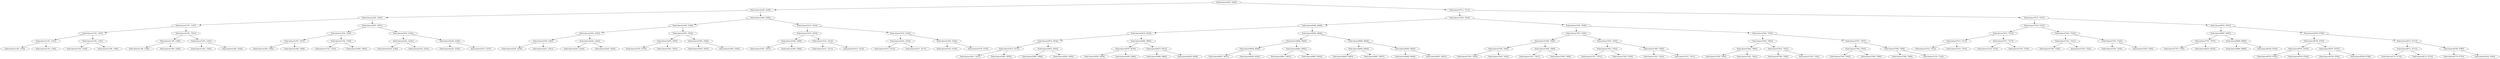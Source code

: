 digraph G{
501850067 [label="Node{data=[3445, 3445]}"]
501850067 -> 38822892
38822892 [label="Node{data=[2238, 2238]}"]
38822892 -> 268989977
268989977 [label="Node{data=[1205, 1205]}"]
268989977 -> 465013097
465013097 [label="Node{data=[1197, 1197]}"]
465013097 -> 1248955083
1248955083 [label="Node{data=[1193, 1193]}"]
1248955083 -> 1262473066
1262473066 [label="Node{data=[1191, 1191]}"]
1262473066 -> 416596138
416596138 [label="Node{data=[1190, 1190]}"]
1262473066 -> 1058012696
1058012696 [label="Node{data=[1192, 1192]}"]
1248955083 -> 2045644000
2045644000 [label="Node{data=[1195, 1195]}"]
2045644000 -> 1277151272
1277151272 [label="Node{data=[1194, 1194]}"]
2045644000 -> 1919975569
1919975569 [label="Node{data=[1196, 1196]}"]
465013097 -> 852451321
852451321 [label="Node{data=[1201, 1201]}"]
852451321 -> 1003473996
1003473996 [label="Node{data=[1199, 1199]}"]
1003473996 -> 153296277
153296277 [label="Node{data=[1198, 1198]}"]
1003473996 -> 2132897832
2132897832 [label="Node{data=[1200, 1200]}"]
852451321 -> 937019554
937019554 [label="Node{data=[1203, 1203]}"]
937019554 -> 1915867065
1915867065 [label="Node{data=[1202, 1202]}"]
937019554 -> 1668266975
1668266975 [label="Node{data=[1204, 1204]}"]
268989977 -> 389756842
389756842 [label="Node{data=[1897, 1897]}"]
389756842 -> 1851683127
1851683127 [label="Node{data=[1236, 1236]}"]
1851683127 -> 317597506
317597506 [label="Node{data=[1207, 1207]}"]
317597506 -> 214030211
214030211 [label="Node{data=[1206, 1206]}"]
317597506 -> 1116284886
1116284886 [label="Node{data=[1208, 1208]}"]
1851683127 -> 1598239097
1598239097 [label="Node{data=[1744, 1744]}"]
1598239097 -> 1022679524
1022679524 [label="Node{data=[1722, 1722]}"]
1598239097 -> 1040935990
1040935990 [label="Node{data=[1895, 1895]}"]
389756842 -> 901209014
901209014 [label="Node{data=[2234, 2234]}"]
901209014 -> 1933147264
1933147264 [label="Node{data=[2232, 2232]}"]
1933147264 -> 1771610362
1771610362 [label="Node{data=[2146, 2146]}"]
1933147264 -> 202840867
202840867 [label="Node{data=[2233, 2233]}"]
901209014 -> 57838588
57838588 [label="Node{data=[2236, 2236]}"]
57838588 -> 999766638
999766638 [label="Node{data=[2235, 2235]}"]
57838588 -> 396673686
396673686 [label="Node{data=[2237, 2237]}"]
38822892 -> 593366338
593366338 [label="Node{data=[3306, 3306]}"]
593366338 -> 878989246
878989246 [label="Node{data=[3108, 3108]}"]
878989246 -> 908216086
908216086 [label="Node{data=[2242, 2242]}"]
908216086 -> 128156470
128156470 [label="Node{data=[2240, 2240]}"]
128156470 -> 1413786269
1413786269 [label="Node{data=[2239, 2239]}"]
128156470 -> 1112217108
1112217108 [label="Node{data=[2241, 2241]}"]
908216086 -> 1719002044
1719002044 [label="Node{data=[2244, 2244]}"]
1719002044 -> 2111075959
2111075959 [label="Node{data=[2243, 2243]}"]
1719002044 -> 204815122
204815122 [label="Node{data=[2245, 2245]}"]
878989246 -> 374634294
374634294 [label="Node{data=[3302, 3302]}"]
374634294 -> 1601506883
1601506883 [label="Node{data=[3300, 3300]}"]
1601506883 -> 21806100
21806100 [label="Node{data=[3279, 3279]}"]
1601506883 -> 604301956
604301956 [label="Node{data=[3301, 3301]}"]
374634294 -> 299681013
299681013 [label="Node{data=[3304, 3304]}"]
299681013 -> 1722603419
1722603419 [label="Node{data=[3303, 3303]}"]
299681013 -> 48524102
48524102 [label="Node{data=[3305, 3305]}"]
593366338 -> 28827988
28827988 [label="Node{data=[3314, 3314]}"]
28827988 -> 1991993083
1991993083 [label="Node{data=[3310, 3310]}"]
1991993083 -> 1990948792
1990948792 [label="Node{data=[3308, 3308]}"]
1990948792 -> 1471454320
1471454320 [label="Node{data=[3307, 3307]}"]
1990948792 -> 1765243539
1765243539 [label="Node{data=[3309, 3309]}"]
1991993083 -> 1142314480
1142314480 [label="Node{data=[3312, 3312]}"]
1142314480 -> 1764621437
1764621437 [label="Node{data=[3311, 3311]}"]
1142314480 -> 436845108
436845108 [label="Node{data=[3313, 3313]}"]
28827988 -> 1220065284
1220065284 [label="Node{data=[3318, 3318]}"]
1220065284 -> 1056431414
1056431414 [label="Node{data=[3316, 3316]}"]
1056431414 -> 943657089
943657089 [label="Node{data=[3315, 3315]}"]
1056431414 -> 1873855912
1873855912 [label="Node{data=[3317, 3317]}"]
1220065284 -> 1648703682
1648703682 [label="Node{data=[3320, 3320]}"]
1648703682 -> 1650149329
1650149329 [label="Node{data=[3319, 3319]}"]
1648703682 -> 580970499
580970499 [label="Node{data=[3379, 3379]}"]
501850067 -> 1263858810
1263858810 [label="Node{data=[7511, 7511]}"]
1263858810 -> 10245882
10245882 [label="Node{data=[7442, 7442]}"]
10245882 -> 943848695
943848695 [label="Node{data=[6448, 6448]}"]
943848695 -> 495254284
495254284 [label="Node{data=[4618, 4618]}"]
495254284 -> 1906260962
1906260962 [label="Node{data=[3874, 3874]}"]
1906260962 -> 324442285
324442285 [label="Node{data=[3573, 3573]}"]
324442285 -> 608659572
608659572 [label="Node{data=[3451, 3451]}"]
324442285 -> 513911659
513911659 [label="Node{data=[3859, 3859]}"]
1906260962 -> 376034166
376034166 [label="Node{data=[4055, 4055]}"]
376034166 -> 836612838
836612838 [label="Node{data=[3909, 3909]}"]
376034166 -> 784758881
784758881 [label="Node{data=[4592, 4592]}"]
495254284 -> 1034908705
1034908705 [label="Node{data=[5800, 5800]}"]
1034908705 -> 1694888577
1694888577 [label="Node{data=[5676, 5676]}"]
1694888577 -> 965944901
965944901 [label="Node{data=[5059, 5059]}"]
1694888577 -> 613110886
613110886 [label="Node{data=[5699, 5699]}"]
1034908705 -> 1648566954
1648566954 [label="Node{data=[6072, 6072]}"]
1648566954 -> 672683417
672683417 [label="Node{data=[5884, 5884]}"]
1648566954 -> 135921617
135921617 [label="Node{data=[6428, 6428]}"]
943848695 -> 1984930512
1984930512 [label="Node{data=[6844, 6844]}"]
1984930512 -> 232954049
232954049 [label="Node{data=[6840, 6840]}"]
232954049 -> 1740419193
1740419193 [label="Node{data=[6838, 6838]}"]
1740419193 -> 538721320
538721320 [label="Node{data=[6837, 6837]}"]
1740419193 -> 734942169
734942169 [label="Node{data=[6839, 6839]}"]
232954049 -> 854844145
854844145 [label="Node{data=[6842, 6842]}"]
854844145 -> 818848686
818848686 [label="Node{data=[6841, 6841]}"]
854844145 -> 1903305955
1903305955 [label="Node{data=[6843, 6843]}"]
1984930512 -> 679207311
679207311 [label="Node{data=[6848, 6848]}"]
679207311 -> 87190043
87190043 [label="Node{data=[6846, 6846]}"]
87190043 -> 1084521152
1084521152 [label="Node{data=[6845, 6845]}"]
87190043 -> 537987851
537987851 [label="Node{data=[6847, 6847]}"]
679207311 -> 1469178143
1469178143 [label="Node{data=[6850, 6850]}"]
1469178143 -> 1105537860
1105537860 [label="Node{data=[6849, 6849]}"]
1469178143 -> 578042818
578042818 [label="Node{data=[6851, 6851]}"]
10245882 -> 177546708
177546708 [label="Node{data=[7458, 7458]}"]
177546708 -> 1381282944
1381282944 [label="Node{data=[7450, 7450]}"]
1381282944 -> 973281925
973281925 [label="Node{data=[7446, 7446]}"]
973281925 -> 959093804
959093804 [label="Node{data=[7444, 7444]}"]
959093804 -> 447919448
447919448 [label="Node{data=[7443, 7443]}"]
959093804 -> 1832247866
1832247866 [label="Node{data=[7445, 7445]}"]
973281925 -> 1337989675
1337989675 [label="Node{data=[7448, 7448]}"]
1337989675 -> 585511939
585511939 [label="Node{data=[7447, 7447]}"]
1337989675 -> 770792818
770792818 [label="Node{data=[7449, 7449]}"]
1381282944 -> 1872187076
1872187076 [label="Node{data=[7454, 7454]}"]
1872187076 -> 541659231
541659231 [label="Node{data=[7452, 7452]}"]
541659231 -> 857501305
857501305 [label="Node{data=[7451, 7451]}"]
541659231 -> 346140581
346140581 [label="Node{data=[7453, 7453]}"]
1872187076 -> 1100292763
1100292763 [label="Node{data=[7456, 7456]}"]
1100292763 -> 699799838
699799838 [label="Node{data=[7455, 7455]}"]
1100292763 -> 2039076343
2039076343 [label="Node{data=[7457, 7457]}"]
177546708 -> 1615626724
1615626724 [label="Node{data=[7503, 7503]}"]
1615626724 -> 145094284
145094284 [label="Node{data=[7462, 7462]}"]
145094284 -> 289562735
289562735 [label="Node{data=[7460, 7460]}"]
289562735 -> 642988509
642988509 [label="Node{data=[7459, 7459]}"]
289562735 -> 571789138
571789138 [label="Node{data=[7461, 7461]}"]
145094284 -> 86137866
86137866 [label="Node{data=[7501, 7501]}"]
86137866 -> 132191705
132191705 [label="Node{data=[7500, 7500]}"]
86137866 -> 943937833
943937833 [label="Node{data=[7502, 7502]}"]
1615626724 -> 1009348396
1009348396 [label="Node{data=[7507, 7507]}"]
1009348396 -> 729589423
729589423 [label="Node{data=[7505, 7505]}"]
729589423 -> 607920580
607920580 [label="Node{data=[7504, 7504]}"]
729589423 -> 110407291
110407291 [label="Node{data=[7506, 7506]}"]
1009348396 -> 1907614090
1907614090 [label="Node{data=[7509, 7509]}"]
1907614090 -> 1068787917
1068787917 [label="Node{data=[7508, 7508]}"]
1907614090 -> 2059619582
2059619582 [label="Node{data=[7510, 7510]}"]
1263858810 -> 1493680811
1493680811 [label="Node{data=[7527, 7527]}"]
1493680811 -> 936826800
936826800 [label="Node{data=[7519, 7519]}"]
936826800 -> 725103495
725103495 [label="Node{data=[7515, 7515]}"]
725103495 -> 1266433698
1266433698 [label="Node{data=[7513, 7513]}"]
1266433698 -> 747225084
747225084 [label="Node{data=[7512, 7512]}"]
1266433698 -> 769889930
769889930 [label="Node{data=[7514, 7514]}"]
725103495 -> 1194142906
1194142906 [label="Node{data=[7517, 7517]}"]
1194142906 -> 1829671891
1829671891 [label="Node{data=[7516, 7516]}"]
1194142906 -> 211400657
211400657 [label="Node{data=[7518, 7518]}"]
936826800 -> 1031747342
1031747342 [label="Node{data=[7523, 7523]}"]
1031747342 -> 328828135
328828135 [label="Node{data=[7521, 7521]}"]
328828135 -> 168824140
168824140 [label="Node{data=[7520, 7520]}"]
328828135 -> 1266025696
1266025696 [label="Node{data=[7522, 7522]}"]
1031747342 -> 259366343
259366343 [label="Node{data=[7525, 7525]}"]
259366343 -> 1351917170
1351917170 [label="Node{data=[7524, 7524]}"]
259366343 -> 1524925249
1524925249 [label="Node{data=[7526, 7526]}"]
1493680811 -> 567205369
567205369 [label="Node{data=[8701, 8701]}"]
567205369 -> 49735586
49735586 [label="Node{data=[8697, 8697]}"]
49735586 -> 1986371200
1986371200 [label="Node{data=[7797, 7797]}"]
1986371200 -> 149284230
149284230 [label="Node{data=[7755, 7755]}"]
1986371200 -> 1603522678
1603522678 [label="Node{data=[8225, 8225]}"]
49735586 -> 1785587665
1785587665 [label="Node{data=[8699, 8699]}"]
1785587665 -> 816244098
816244098 [label="Node{data=[8698, 8698]}"]
1785587665 -> 390660037
390660037 [label="Node{data=[8700, 8700]}"]
567205369 -> 1452903738
1452903738 [label="Node{data=[8709, 8709]}"]
1452903738 -> 1406118743
1406118743 [label="Node{data=[8705, 8705]}"]
1406118743 -> 1413664345
1413664345 [label="Node{data=[8703, 8703]}"]
1413664345 -> 77903299
77903299 [label="Node{data=[8702, 8702]}"]
1413664345 -> 508430384
508430384 [label="Node{data=[8704, 8704]}"]
1406118743 -> 813014461
813014461 [label="Node{data=[8707, 8707]}"]
813014461 -> 1921494508
1921494508 [label="Node{data=[8706, 8706]}"]
813014461 -> 1395397842
1395397842 [label="Node{data=[8708, 8708]}"]
1452903738 -> 1036884239
1036884239 [label="Node{data=[8713, 8713]}"]
1036884239 -> 566846334
566846334 [label="Node{data=[8711, 8711]}"]
566846334 -> 1861108326
1861108326 [label="Node{data=[8710, 8710]}"]
566846334 -> 1566003693
1566003693 [label="Node{data=[8712, 8712]}"]
1036884239 -> 209956521
209956521 [label="Node{data=[8799, 8799]}"]
209956521 -> 1715203796
1715203796 [label="Node{data=[8770, 8770]}"]
209956521 -> 2052746503
2052746503 [label="Node{data=[9144, 9144]}"]
}